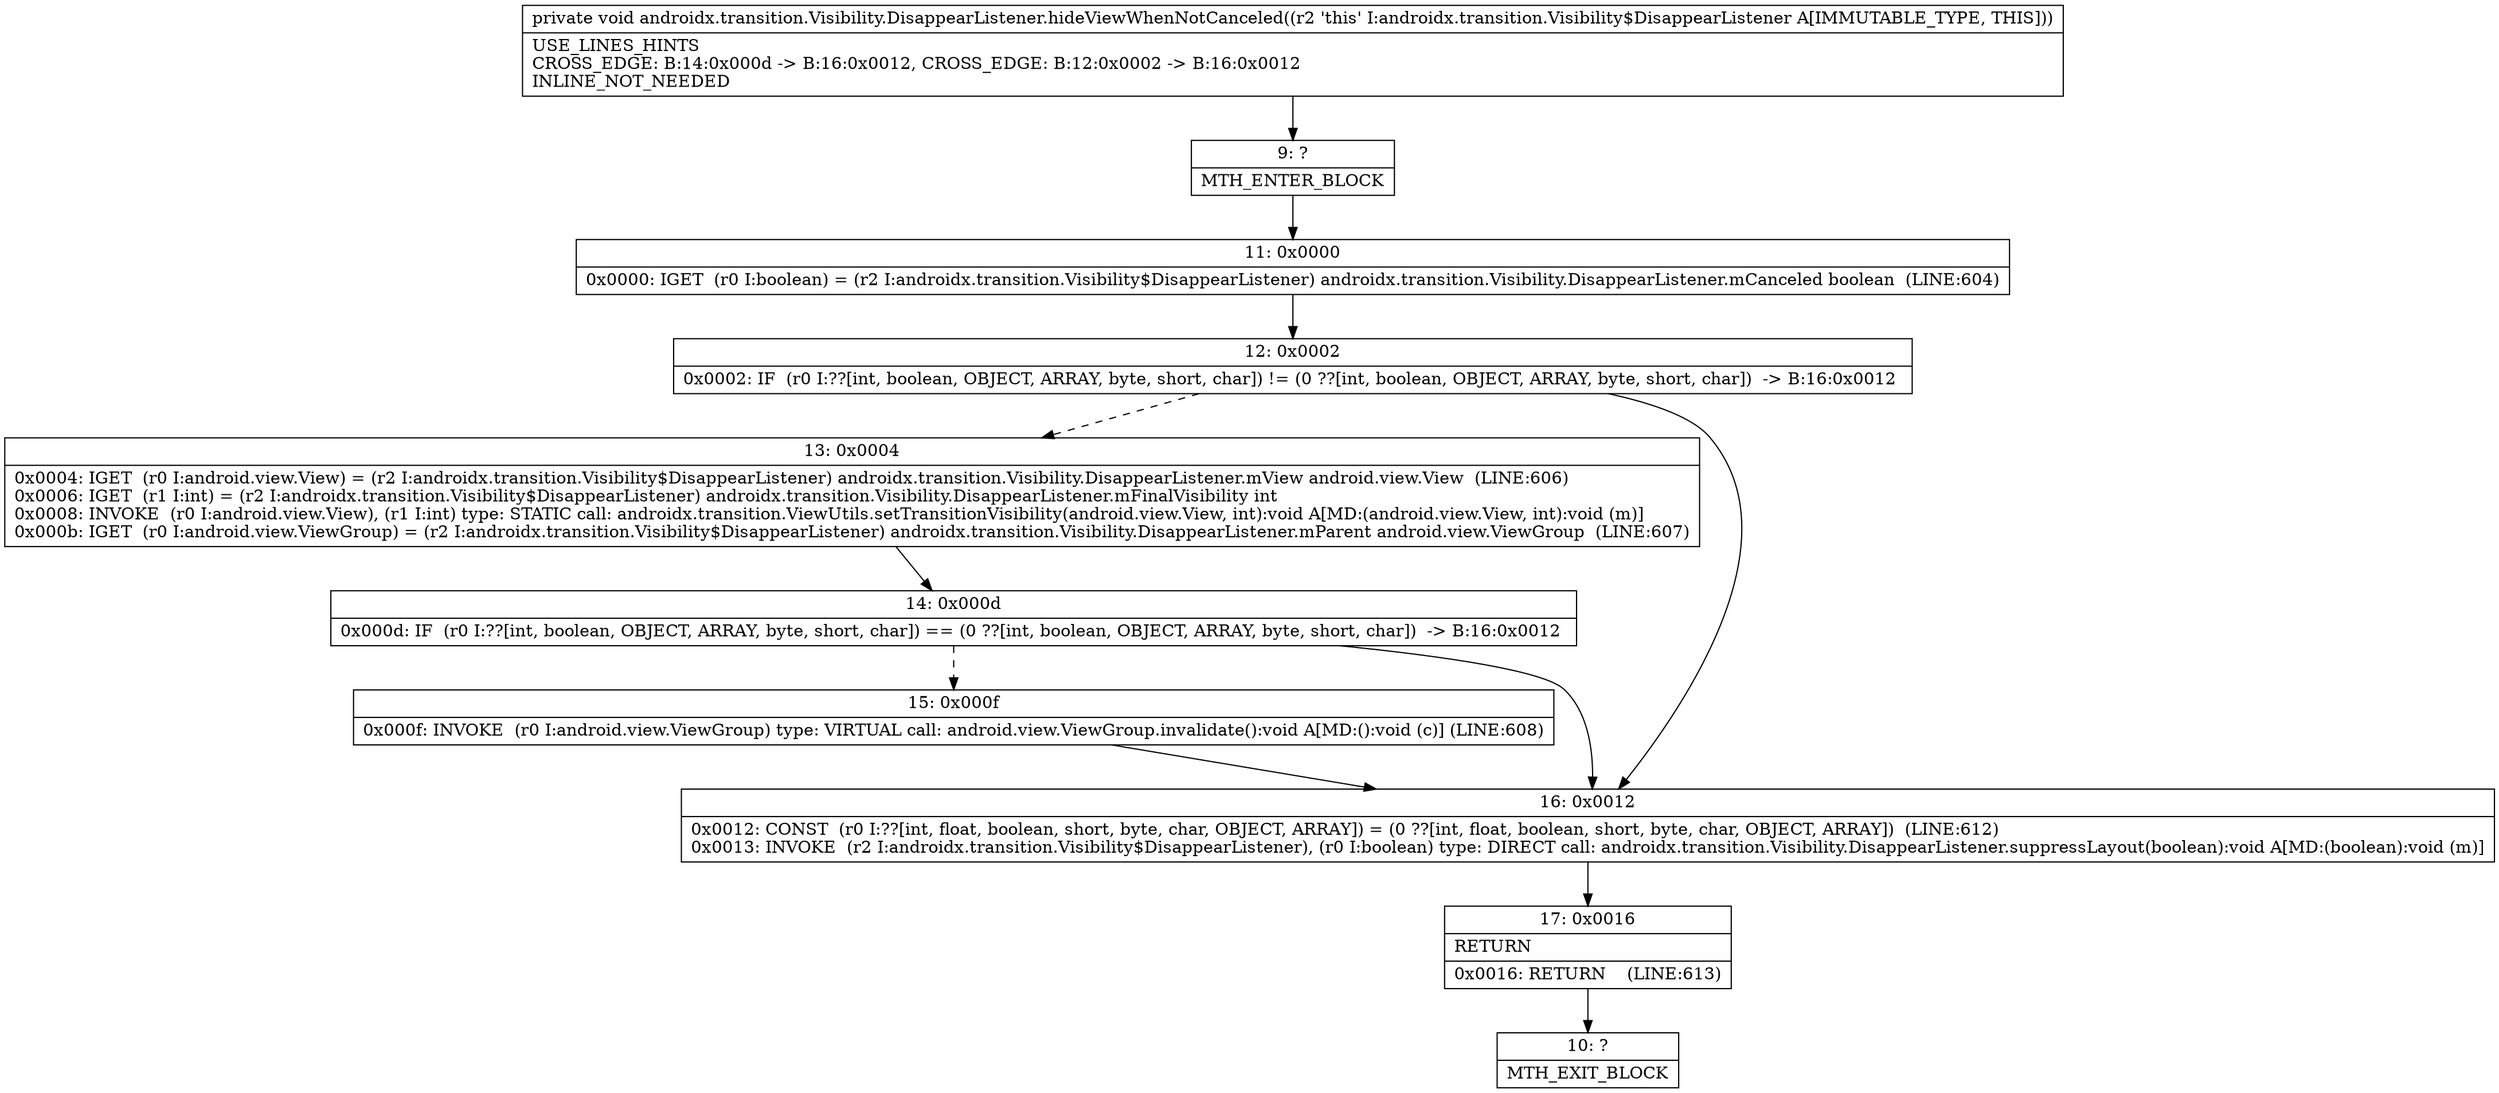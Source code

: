 digraph "CFG forandroidx.transition.Visibility.DisappearListener.hideViewWhenNotCanceled()V" {
Node_9 [shape=record,label="{9\:\ ?|MTH_ENTER_BLOCK\l}"];
Node_11 [shape=record,label="{11\:\ 0x0000|0x0000: IGET  (r0 I:boolean) = (r2 I:androidx.transition.Visibility$DisappearListener) androidx.transition.Visibility.DisappearListener.mCanceled boolean  (LINE:604)\l}"];
Node_12 [shape=record,label="{12\:\ 0x0002|0x0002: IF  (r0 I:??[int, boolean, OBJECT, ARRAY, byte, short, char]) != (0 ??[int, boolean, OBJECT, ARRAY, byte, short, char])  \-\> B:16:0x0012 \l}"];
Node_13 [shape=record,label="{13\:\ 0x0004|0x0004: IGET  (r0 I:android.view.View) = (r2 I:androidx.transition.Visibility$DisappearListener) androidx.transition.Visibility.DisappearListener.mView android.view.View  (LINE:606)\l0x0006: IGET  (r1 I:int) = (r2 I:androidx.transition.Visibility$DisappearListener) androidx.transition.Visibility.DisappearListener.mFinalVisibility int \l0x0008: INVOKE  (r0 I:android.view.View), (r1 I:int) type: STATIC call: androidx.transition.ViewUtils.setTransitionVisibility(android.view.View, int):void A[MD:(android.view.View, int):void (m)]\l0x000b: IGET  (r0 I:android.view.ViewGroup) = (r2 I:androidx.transition.Visibility$DisappearListener) androidx.transition.Visibility.DisappearListener.mParent android.view.ViewGroup  (LINE:607)\l}"];
Node_14 [shape=record,label="{14\:\ 0x000d|0x000d: IF  (r0 I:??[int, boolean, OBJECT, ARRAY, byte, short, char]) == (0 ??[int, boolean, OBJECT, ARRAY, byte, short, char])  \-\> B:16:0x0012 \l}"];
Node_15 [shape=record,label="{15\:\ 0x000f|0x000f: INVOKE  (r0 I:android.view.ViewGroup) type: VIRTUAL call: android.view.ViewGroup.invalidate():void A[MD:():void (c)] (LINE:608)\l}"];
Node_16 [shape=record,label="{16\:\ 0x0012|0x0012: CONST  (r0 I:??[int, float, boolean, short, byte, char, OBJECT, ARRAY]) = (0 ??[int, float, boolean, short, byte, char, OBJECT, ARRAY])  (LINE:612)\l0x0013: INVOKE  (r2 I:androidx.transition.Visibility$DisappearListener), (r0 I:boolean) type: DIRECT call: androidx.transition.Visibility.DisappearListener.suppressLayout(boolean):void A[MD:(boolean):void (m)]\l}"];
Node_17 [shape=record,label="{17\:\ 0x0016|RETURN\l|0x0016: RETURN    (LINE:613)\l}"];
Node_10 [shape=record,label="{10\:\ ?|MTH_EXIT_BLOCK\l}"];
MethodNode[shape=record,label="{private void androidx.transition.Visibility.DisappearListener.hideViewWhenNotCanceled((r2 'this' I:androidx.transition.Visibility$DisappearListener A[IMMUTABLE_TYPE, THIS]))  | USE_LINES_HINTS\lCROSS_EDGE: B:14:0x000d \-\> B:16:0x0012, CROSS_EDGE: B:12:0x0002 \-\> B:16:0x0012\lINLINE_NOT_NEEDED\l}"];
MethodNode -> Node_9;Node_9 -> Node_11;
Node_11 -> Node_12;
Node_12 -> Node_13[style=dashed];
Node_12 -> Node_16;
Node_13 -> Node_14;
Node_14 -> Node_15[style=dashed];
Node_14 -> Node_16;
Node_15 -> Node_16;
Node_16 -> Node_17;
Node_17 -> Node_10;
}

